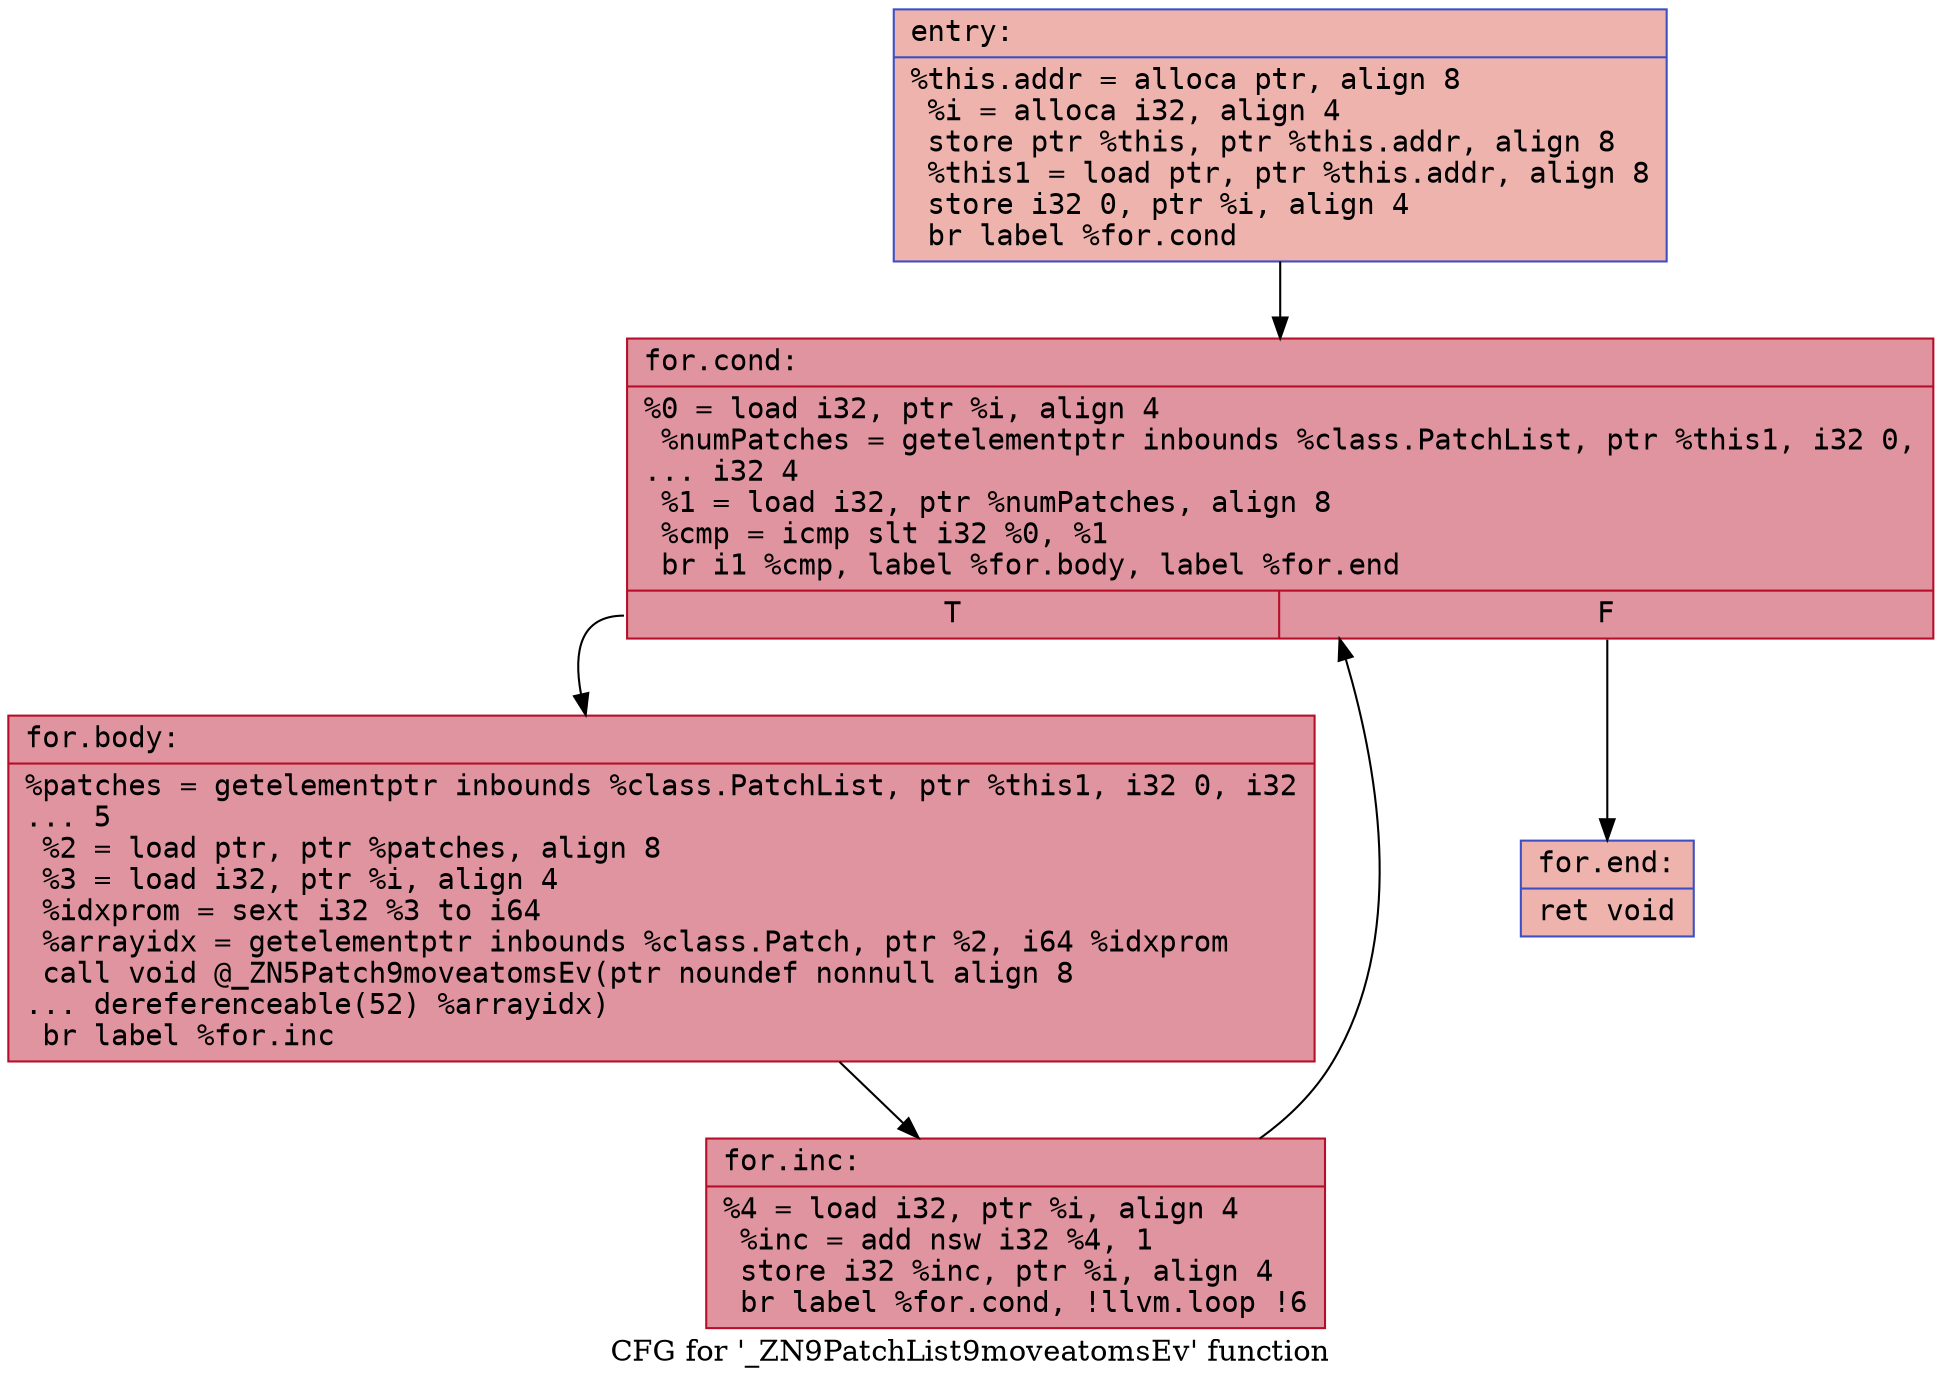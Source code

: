 digraph "CFG for '_ZN9PatchList9moveatomsEv' function" {
	label="CFG for '_ZN9PatchList9moveatomsEv' function";

	Node0x55cd7f05acb0 [shape=record,color="#3d50c3ff", style=filled, fillcolor="#d6524470" fontname="Courier",label="{entry:\l|  %this.addr = alloca ptr, align 8\l  %i = alloca i32, align 4\l  store ptr %this, ptr %this.addr, align 8\l  %this1 = load ptr, ptr %this.addr, align 8\l  store i32 0, ptr %i, align 4\l  br label %for.cond\l}"];
	Node0x55cd7f05acb0 -> Node0x55cd7f05aee0[tooltip="entry -> for.cond\nProbability 100.00%" ];
	Node0x55cd7f05aee0 [shape=record,color="#b70d28ff", style=filled, fillcolor="#b70d2870" fontname="Courier",label="{for.cond:\l|  %0 = load i32, ptr %i, align 4\l  %numPatches = getelementptr inbounds %class.PatchList, ptr %this1, i32 0,\l... i32 4\l  %1 = load i32, ptr %numPatches, align 8\l  %cmp = icmp slt i32 %0, %1\l  br i1 %cmp, label %for.body, label %for.end\l|{<s0>T|<s1>F}}"];
	Node0x55cd7f05aee0:s0 -> Node0x55cd7f05b270[tooltip="for.cond -> for.body\nProbability 96.88%" ];
	Node0x55cd7f05aee0:s1 -> Node0x55cd7f05b2f0[tooltip="for.cond -> for.end\nProbability 3.12%" ];
	Node0x55cd7f05b270 [shape=record,color="#b70d28ff", style=filled, fillcolor="#b70d2870" fontname="Courier",label="{for.body:\l|  %patches = getelementptr inbounds %class.PatchList, ptr %this1, i32 0, i32\l... 5\l  %2 = load ptr, ptr %patches, align 8\l  %3 = load i32, ptr %i, align 4\l  %idxprom = sext i32 %3 to i64\l  %arrayidx = getelementptr inbounds %class.Patch, ptr %2, i64 %idxprom\l  call void @_ZN5Patch9moveatomsEv(ptr noundef nonnull align 8\l... dereferenceable(52) %arrayidx)\l  br label %for.inc\l}"];
	Node0x55cd7f05b270 -> Node0x55cd7f05bab0[tooltip="for.body -> for.inc\nProbability 100.00%" ];
	Node0x55cd7f05bab0 [shape=record,color="#b70d28ff", style=filled, fillcolor="#b70d2870" fontname="Courier",label="{for.inc:\l|  %4 = load i32, ptr %i, align 4\l  %inc = add nsw i32 %4, 1\l  store i32 %inc, ptr %i, align 4\l  br label %for.cond, !llvm.loop !6\l}"];
	Node0x55cd7f05bab0 -> Node0x55cd7f05aee0[tooltip="for.inc -> for.cond\nProbability 100.00%" ];
	Node0x55cd7f05b2f0 [shape=record,color="#3d50c3ff", style=filled, fillcolor="#d6524470" fontname="Courier",label="{for.end:\l|  ret void\l}"];
}
